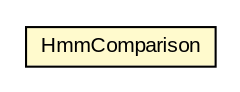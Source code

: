 #!/usr/local/bin/dot
#
# Class diagram 
# Generated by UMLGraph version 5.3 (http://www.umlgraph.org/)
#

digraph G {
	edge [fontname="arial",fontsize=10,labelfontname="arial",labelfontsize=10];
	node [fontname="arial",fontsize=10,shape=plaintext];
	nodesep=0.25;
	ranksep=0.5;
	// context.arch.discoverer.query.comparison.HmmComparison
	c90008 [label=<<table title="context.arch.discoverer.query.comparison.HmmComparison" border="0" cellborder="1" cellspacing="0" cellpadding="2" port="p" bgcolor="lemonChiffon" href="./HmmComparison.html">
		<tr><td><table border="0" cellspacing="0" cellpadding="1">
<tr><td align="center" balign="center"> HmmComparison </td></tr>
		</table></td></tr>
		</table>>, fontname="arial", fontcolor="black", fontsize=10.0];
}

